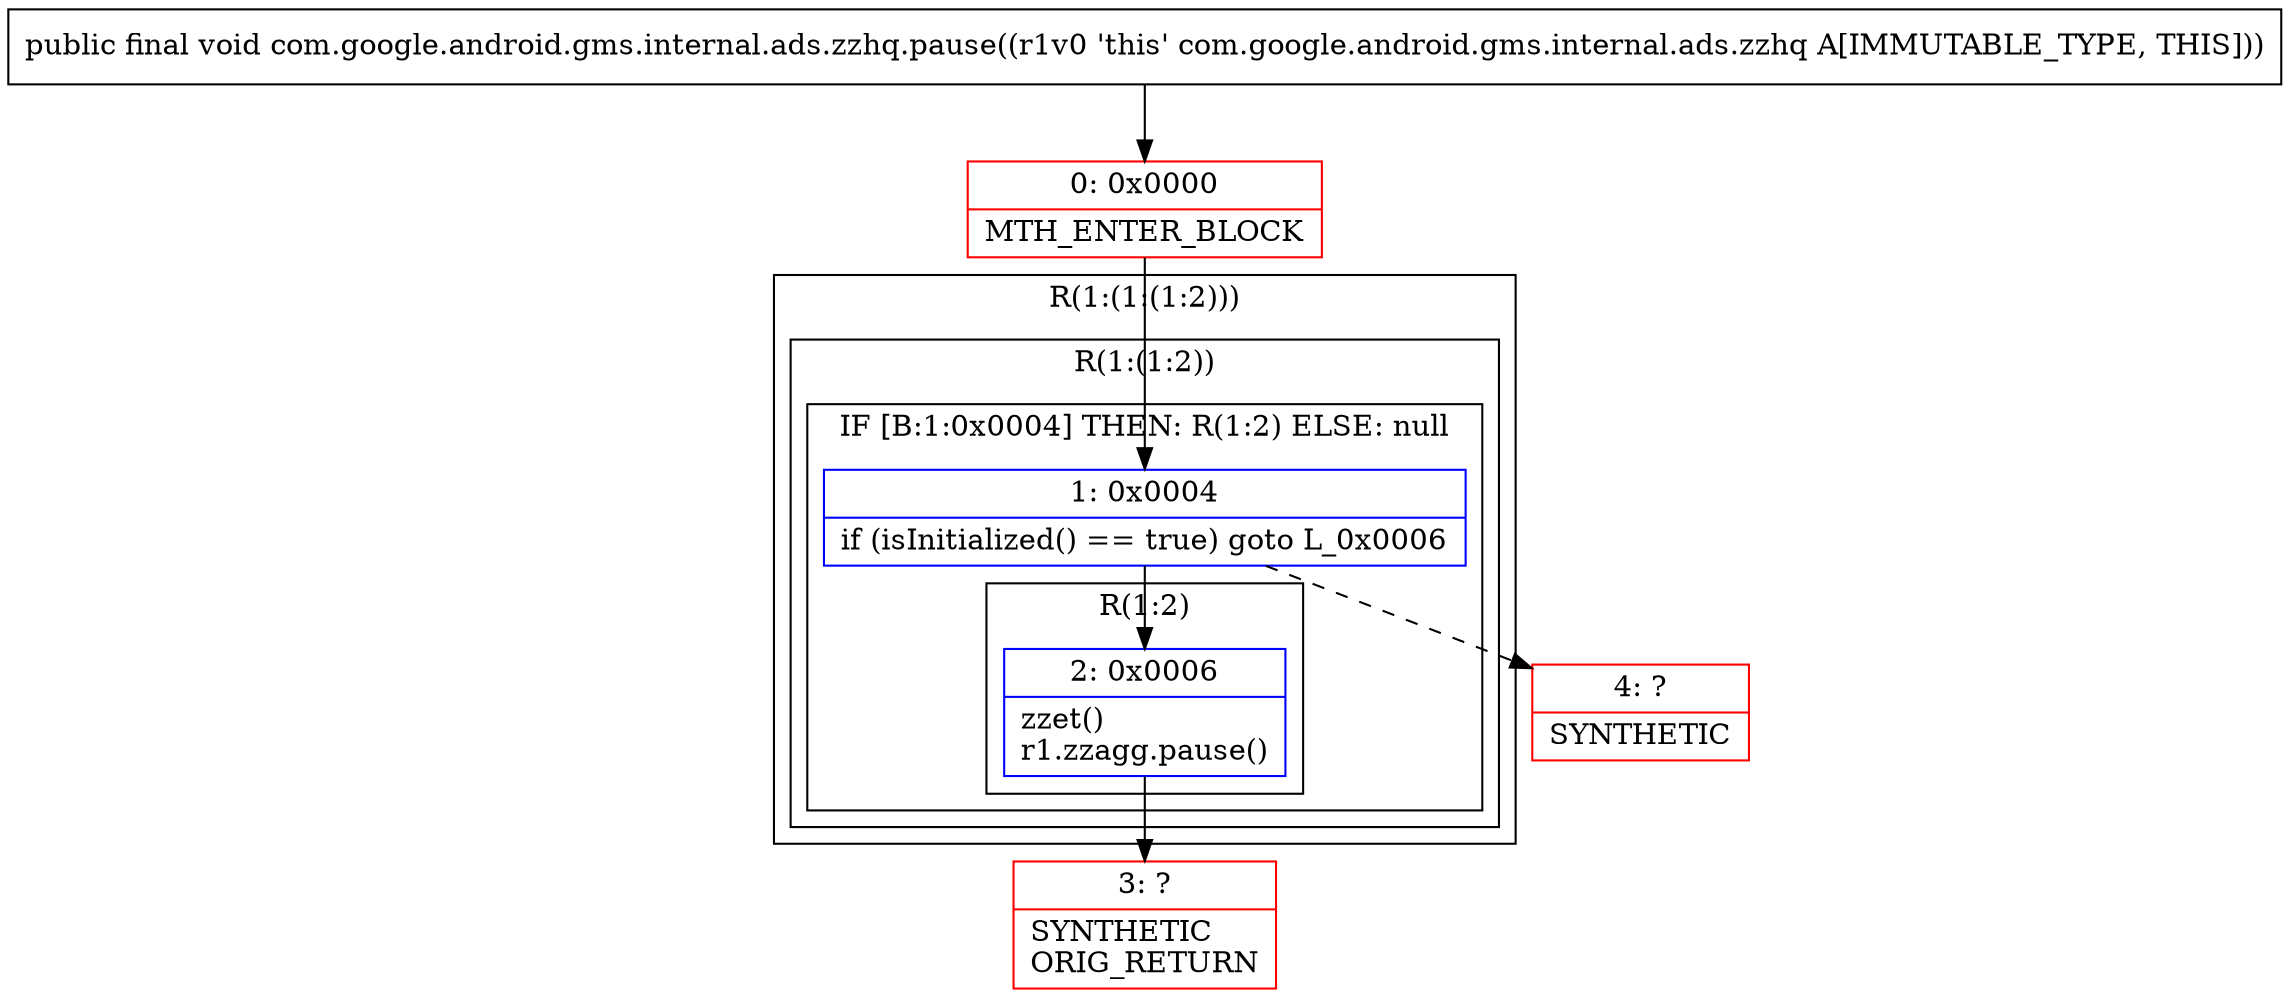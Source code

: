 digraph "CFG forcom.google.android.gms.internal.ads.zzhq.pause()V" {
subgraph cluster_Region_205295326 {
label = "R(1:(1:(1:2)))";
node [shape=record,color=blue];
subgraph cluster_Region_1288308281 {
label = "R(1:(1:2))";
node [shape=record,color=blue];
subgraph cluster_IfRegion_1085248397 {
label = "IF [B:1:0x0004] THEN: R(1:2) ELSE: null";
node [shape=record,color=blue];
Node_1 [shape=record,label="{1\:\ 0x0004|if (isInitialized() == true) goto L_0x0006\l}"];
subgraph cluster_Region_69448647 {
label = "R(1:2)";
node [shape=record,color=blue];
Node_2 [shape=record,label="{2\:\ 0x0006|zzet()\lr1.zzagg.pause()\l}"];
}
}
}
}
Node_0 [shape=record,color=red,label="{0\:\ 0x0000|MTH_ENTER_BLOCK\l}"];
Node_3 [shape=record,color=red,label="{3\:\ ?|SYNTHETIC\lORIG_RETURN\l}"];
Node_4 [shape=record,color=red,label="{4\:\ ?|SYNTHETIC\l}"];
MethodNode[shape=record,label="{public final void com.google.android.gms.internal.ads.zzhq.pause((r1v0 'this' com.google.android.gms.internal.ads.zzhq A[IMMUTABLE_TYPE, THIS])) }"];
MethodNode -> Node_0;
Node_1 -> Node_2;
Node_1 -> Node_4[style=dashed];
Node_2 -> Node_3;
Node_0 -> Node_1;
}


